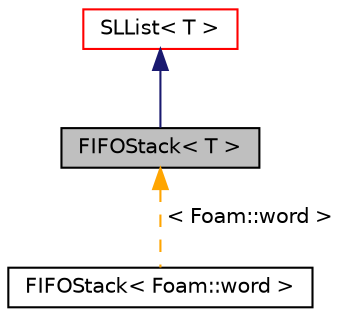 digraph "FIFOStack&lt; T &gt;"
{
  bgcolor="transparent";
  edge [fontname="Helvetica",fontsize="10",labelfontname="Helvetica",labelfontsize="10"];
  node [fontname="Helvetica",fontsize="10",shape=record];
  Node1 [label="FIFOStack\< T \>",height=0.2,width=0.4,color="black", fillcolor="grey75", style="filled", fontcolor="black"];
  Node2 -> Node1 [dir="back",color="midnightblue",fontsize="10",style="solid",fontname="Helvetica"];
  Node2 [label="SLList\< T \>",height=0.2,width=0.4,color="red",URL="$a02406.html",tooltip="Non-intrusive singly-linked list. "];
  Node1 -> Node3 [dir="back",color="orange",fontsize="10",style="dashed",label=" \< Foam::word \>" ,fontname="Helvetica"];
  Node3 [label="FIFOStack\< Foam::word \>",height=0.2,width=0.4,color="black",URL="$a00785.html"];
}
